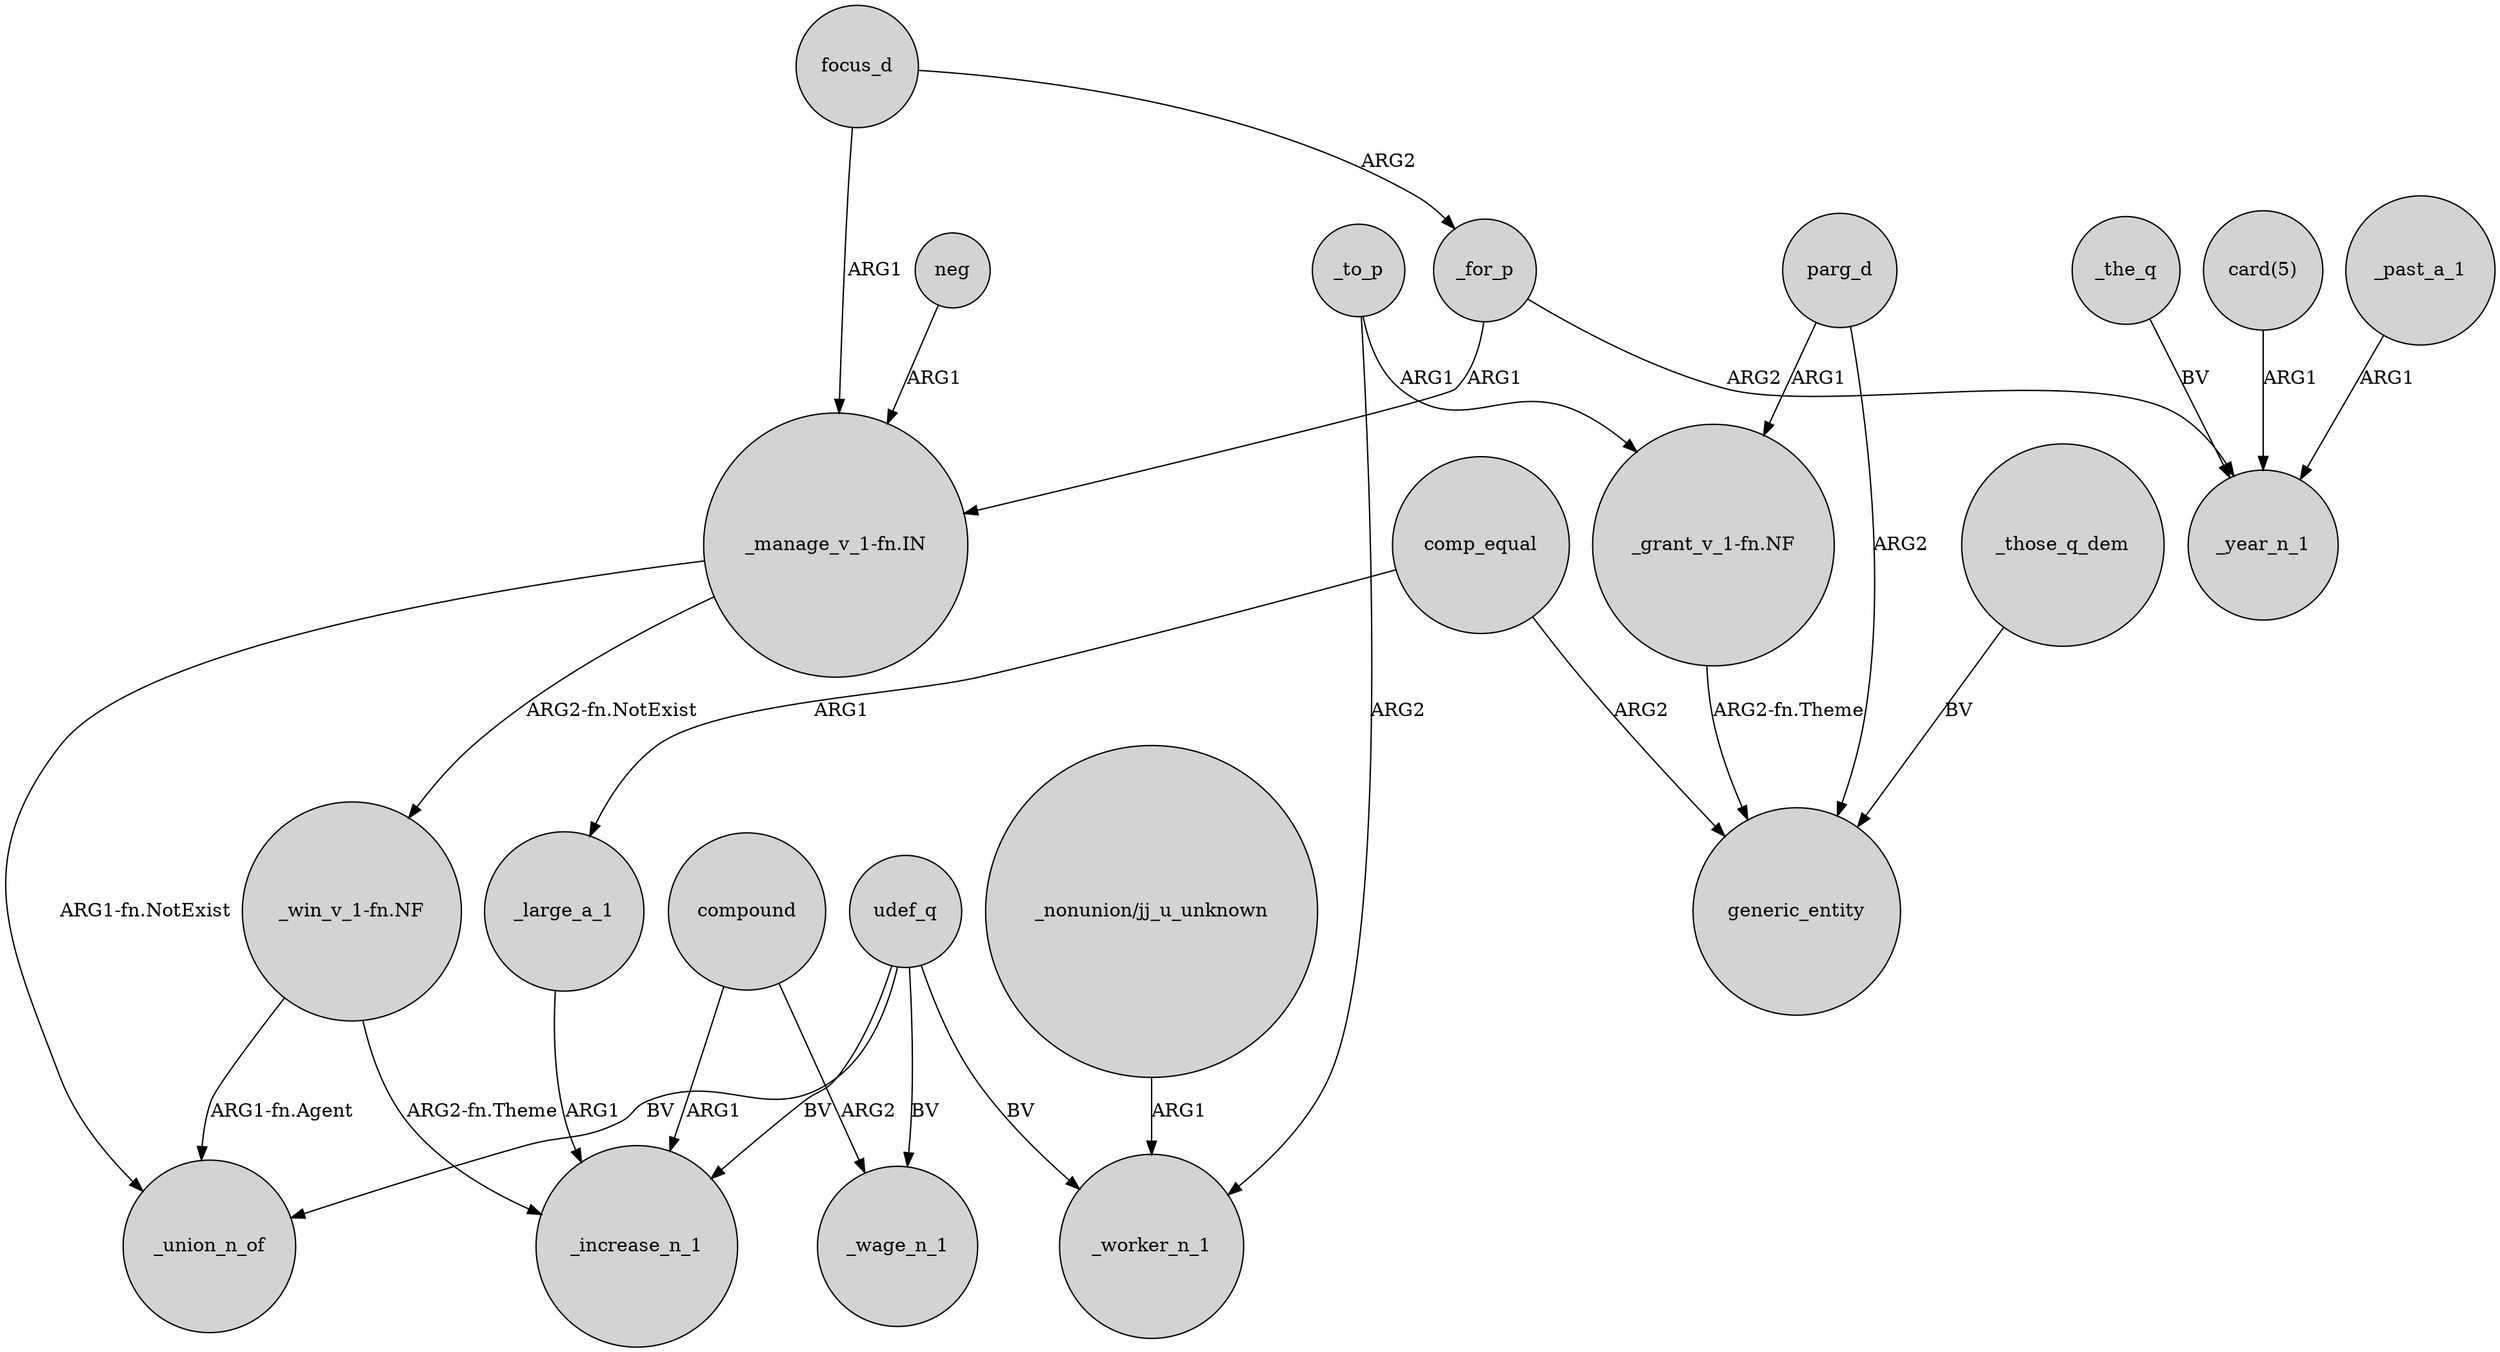 digraph {
	node [shape=circle style=filled]
	comp_equal -> _large_a_1 [label=ARG1]
	_for_p -> _year_n_1 [label=ARG2]
	"card(5)" -> _year_n_1 [label=ARG1]
	udef_q -> _wage_n_1 [label=BV]
	parg_d -> generic_entity [label=ARG2]
	_large_a_1 -> _increase_n_1 [label=ARG1]
	udef_q -> _worker_n_1 [label=BV]
	compound -> _wage_n_1 [label=ARG2]
	"_manage_v_1-fn.IN" -> _union_n_of [label="ARG1-fn.NotExist"]
	udef_q -> _union_n_of [label=BV]
	_to_p -> "_grant_v_1-fn.NF" [label=ARG1]
	focus_d -> "_manage_v_1-fn.IN" [label=ARG1]
	focus_d -> _for_p [label=ARG2]
	neg -> "_manage_v_1-fn.IN" [label=ARG1]
	comp_equal -> generic_entity [label=ARG2]
	_past_a_1 -> _year_n_1 [label=ARG1]
	"_win_v_1-fn.NF" -> _increase_n_1 [label="ARG2-fn.Theme"]
	"_nonunion/jj_u_unknown" -> _worker_n_1 [label=ARG1]
	udef_q -> _increase_n_1 [label=BV]
	"_win_v_1-fn.NF" -> _union_n_of [label="ARG1-fn.Agent"]
	_the_q -> _year_n_1 [label=BV]
	_to_p -> _worker_n_1 [label=ARG2]
	compound -> _increase_n_1 [label=ARG1]
	_for_p -> "_manage_v_1-fn.IN" [label=ARG1]
	"_grant_v_1-fn.NF" -> generic_entity [label="ARG2-fn.Theme"]
	parg_d -> "_grant_v_1-fn.NF" [label=ARG1]
	_those_q_dem -> generic_entity [label=BV]
	"_manage_v_1-fn.IN" -> "_win_v_1-fn.NF" [label="ARG2-fn.NotExist"]
}
